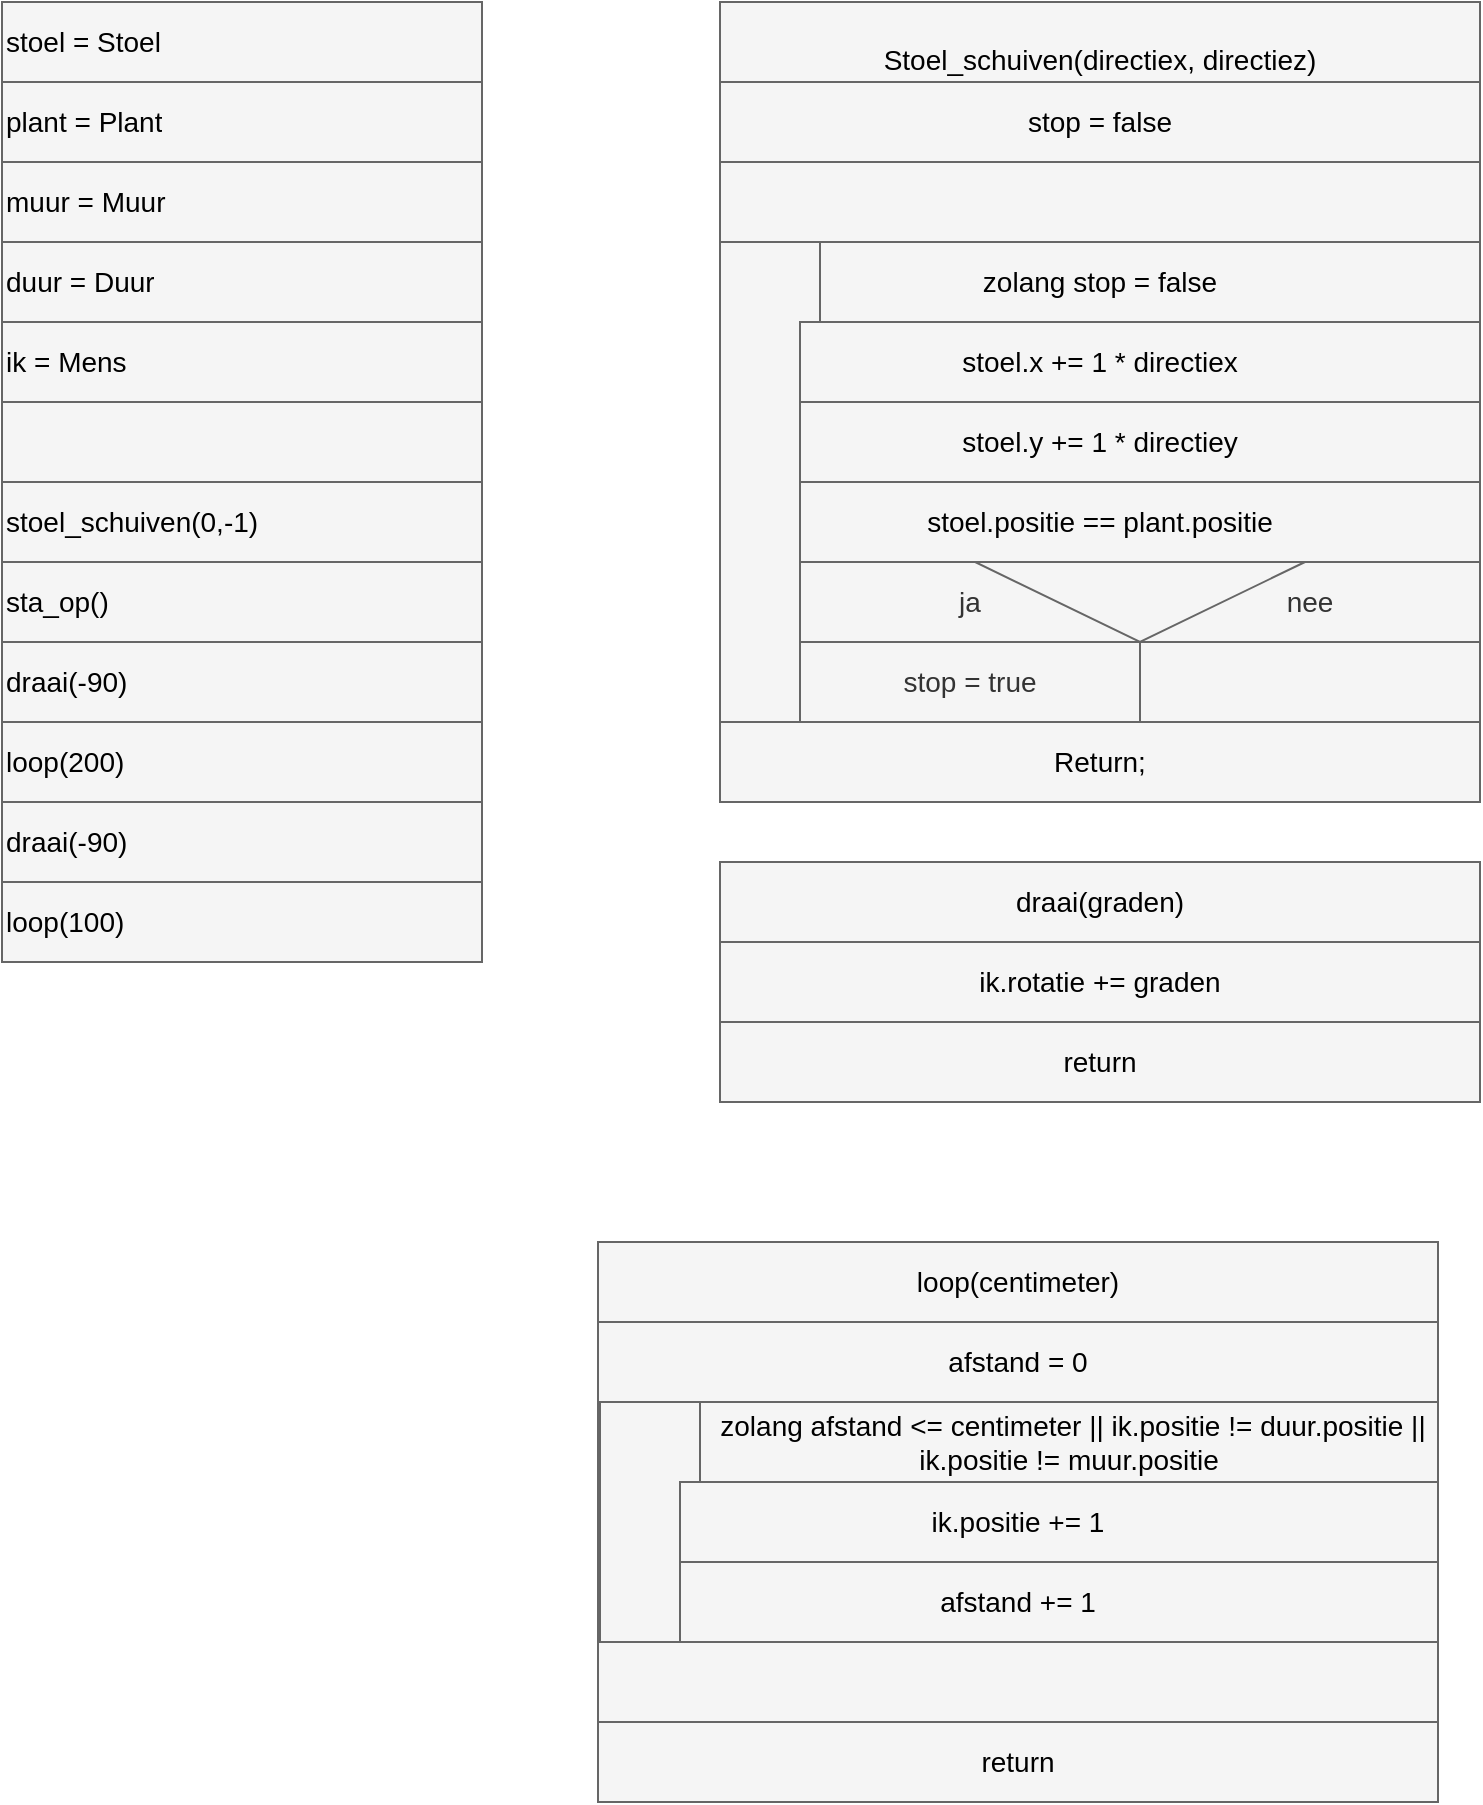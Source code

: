 <mxfile>
    <diagram id="blOjhu53w0hNtLSzFx8I" name="Page-1">
        <mxGraphModel dx="1130" dy="802" grid="1" gridSize="10" guides="1" tooltips="1" connect="1" arrows="1" fold="1" page="1" pageScale="1" pageWidth="850" pageHeight="1100" math="0" shadow="0">
            <root>
                <mxCell id="0"/>
                <mxCell id="1" parent="0"/>
                <mxCell id="7" value="" style="shape=table;startSize=0;container=1;collapsible=0;childLayout=tableLayout;fillColor=#f5f5f5;strokeColor=#666666;fontColor=#000000;fontSize=14;" vertex="1" parent="1">
                    <mxGeometry x="31" y="30" width="240" height="480" as="geometry"/>
                </mxCell>
                <mxCell id="8" value="" style="shape=tableRow;horizontal=0;startSize=0;swimlaneHead=0;swimlaneBody=0;top=0;left=0;bottom=0;right=0;collapsible=0;dropTarget=0;fillColor=none;points=[[0,0.5],[1,0.5]];portConstraint=eastwest;fontColor=#000000;fontSize=14;align=left;" vertex="1" parent="7">
                    <mxGeometry width="240" height="40" as="geometry"/>
                </mxCell>
                <mxCell id="9" value="stoel = Stoel" style="shape=partialRectangle;html=1;whiteSpace=wrap;connectable=0;overflow=hidden;fillColor=none;top=0;left=0;bottom=0;right=0;pointerEvents=1;fontColor=#000000;fontSize=14;align=left;" vertex="1" parent="8">
                    <mxGeometry width="240" height="40" as="geometry">
                        <mxRectangle width="240" height="40" as="alternateBounds"/>
                    </mxGeometry>
                </mxCell>
                <mxCell id="10" value="" style="shape=tableRow;horizontal=0;startSize=0;swimlaneHead=0;swimlaneBody=0;top=0;left=0;bottom=0;right=0;collapsible=0;dropTarget=0;fillColor=none;points=[[0,0.5],[1,0.5]];portConstraint=eastwest;fontColor=#000000;fontSize=14;align=left;" vertex="1" parent="7">
                    <mxGeometry y="40" width="240" height="40" as="geometry"/>
                </mxCell>
                <mxCell id="11" value="plant = Plant" style="shape=partialRectangle;html=1;whiteSpace=wrap;connectable=0;overflow=hidden;fillColor=none;top=0;left=0;bottom=0;right=0;pointerEvents=1;fontColor=#000000;fontSize=14;align=left;" vertex="1" parent="10">
                    <mxGeometry width="240" height="40" as="geometry">
                        <mxRectangle width="240" height="40" as="alternateBounds"/>
                    </mxGeometry>
                </mxCell>
                <mxCell id="185" style="shape=tableRow;horizontal=0;startSize=0;swimlaneHead=0;swimlaneBody=0;top=0;left=0;bottom=0;right=0;collapsible=0;dropTarget=0;fillColor=none;points=[[0,0.5],[1,0.5]];portConstraint=eastwest;fontColor=#000000;fontSize=14;align=left;" vertex="1" parent="7">
                    <mxGeometry y="80" width="240" height="40" as="geometry"/>
                </mxCell>
                <mxCell id="186" value="muur = Muur" style="shape=partialRectangle;html=1;whiteSpace=wrap;connectable=0;overflow=hidden;fillColor=none;top=0;left=0;bottom=0;right=0;pointerEvents=1;fontColor=#000000;fontSize=14;align=left;" vertex="1" parent="185">
                    <mxGeometry width="240" height="40" as="geometry">
                        <mxRectangle width="240" height="40" as="alternateBounds"/>
                    </mxGeometry>
                </mxCell>
                <mxCell id="183" style="shape=tableRow;horizontal=0;startSize=0;swimlaneHead=0;swimlaneBody=0;top=0;left=0;bottom=0;right=0;collapsible=0;dropTarget=0;fillColor=none;points=[[0,0.5],[1,0.5]];portConstraint=eastwest;fontColor=#000000;fontSize=14;align=left;" vertex="1" parent="7">
                    <mxGeometry y="120" width="240" height="40" as="geometry"/>
                </mxCell>
                <mxCell id="184" value="duur = Duur" style="shape=partialRectangle;html=1;whiteSpace=wrap;connectable=0;overflow=hidden;fillColor=none;top=0;left=0;bottom=0;right=0;pointerEvents=1;fontColor=#000000;fontSize=14;align=left;" vertex="1" parent="183">
                    <mxGeometry width="240" height="40" as="geometry">
                        <mxRectangle width="240" height="40" as="alternateBounds"/>
                    </mxGeometry>
                </mxCell>
                <mxCell id="12" value="" style="shape=tableRow;horizontal=0;startSize=0;swimlaneHead=0;swimlaneBody=0;top=0;left=0;bottom=0;right=0;collapsible=0;dropTarget=0;fillColor=none;points=[[0,0.5],[1,0.5]];portConstraint=eastwest;fontColor=#000000;fontSize=14;align=left;" vertex="1" parent="7">
                    <mxGeometry y="160" width="240" height="40" as="geometry"/>
                </mxCell>
                <mxCell id="13" value="ik = Mens" style="shape=partialRectangle;html=1;whiteSpace=wrap;connectable=0;overflow=hidden;fillColor=none;top=0;left=0;bottom=0;right=0;pointerEvents=1;fontColor=#000000;fontSize=14;align=left;" vertex="1" parent="12">
                    <mxGeometry width="240" height="40" as="geometry">
                        <mxRectangle width="240" height="40" as="alternateBounds"/>
                    </mxGeometry>
                </mxCell>
                <mxCell id="14" value="" style="shape=tableRow;horizontal=0;startSize=0;swimlaneHead=0;swimlaneBody=0;top=0;left=0;bottom=0;right=0;collapsible=0;dropTarget=0;fillColor=none;points=[[0,0.5],[1,0.5]];portConstraint=eastwest;fontColor=#000000;fontSize=14;align=left;" vertex="1" parent="7">
                    <mxGeometry y="200" width="240" height="40" as="geometry"/>
                </mxCell>
                <mxCell id="15" value="" style="shape=partialRectangle;html=1;whiteSpace=wrap;connectable=0;overflow=hidden;fillColor=none;top=0;left=0;bottom=0;right=0;pointerEvents=1;fontColor=#000000;fontSize=14;align=left;" vertex="1" parent="14">
                    <mxGeometry width="240" height="40" as="geometry">
                        <mxRectangle width="240" height="40" as="alternateBounds"/>
                    </mxGeometry>
                </mxCell>
                <mxCell id="16" value="" style="shape=tableRow;horizontal=0;startSize=0;swimlaneHead=0;swimlaneBody=0;top=0;left=0;bottom=0;right=0;collapsible=0;dropTarget=0;fillColor=none;points=[[0,0.5],[1,0.5]];portConstraint=eastwest;fontColor=#000000;fontSize=14;align=left;" vertex="1" parent="7">
                    <mxGeometry y="240" width="240" height="40" as="geometry"/>
                </mxCell>
                <mxCell id="17" value="stoel_schuiven(0,-1)" style="shape=partialRectangle;html=1;whiteSpace=wrap;connectable=0;overflow=hidden;fillColor=none;top=0;left=0;bottom=0;right=0;pointerEvents=1;fontColor=#000000;fontSize=14;align=left;" vertex="1" parent="16">
                    <mxGeometry width="240" height="40" as="geometry">
                        <mxRectangle width="240" height="40" as="alternateBounds"/>
                    </mxGeometry>
                </mxCell>
                <mxCell id="18" value="" style="shape=tableRow;horizontal=0;startSize=0;swimlaneHead=0;swimlaneBody=0;top=0;left=0;bottom=0;right=0;collapsible=0;dropTarget=0;fillColor=none;points=[[0,0.5],[1,0.5]];portConstraint=eastwest;fontColor=#000000;fontSize=14;align=left;" vertex="1" parent="7">
                    <mxGeometry y="280" width="240" height="40" as="geometry"/>
                </mxCell>
                <mxCell id="19" value="sta_op()" style="shape=partialRectangle;html=1;whiteSpace=wrap;connectable=0;overflow=hidden;fillColor=none;top=0;left=0;bottom=0;right=0;pointerEvents=1;fontColor=#000000;fontSize=14;align=left;" vertex="1" parent="18">
                    <mxGeometry width="240" height="40" as="geometry">
                        <mxRectangle width="240" height="40" as="alternateBounds"/>
                    </mxGeometry>
                </mxCell>
                <mxCell id="133" style="shape=tableRow;horizontal=0;startSize=0;swimlaneHead=0;swimlaneBody=0;top=0;left=0;bottom=0;right=0;collapsible=0;dropTarget=0;fillColor=none;points=[[0,0.5],[1,0.5]];portConstraint=eastwest;fontColor=#000000;fontSize=14;align=left;" vertex="1" parent="7">
                    <mxGeometry y="320" width="240" height="40" as="geometry"/>
                </mxCell>
                <mxCell id="134" value="draai(-90)" style="shape=partialRectangle;html=1;whiteSpace=wrap;connectable=0;overflow=hidden;fillColor=none;top=0;left=0;bottom=0;right=0;pointerEvents=1;fontColor=#000000;fontSize=14;align=left;" vertex="1" parent="133">
                    <mxGeometry width="240" height="40" as="geometry">
                        <mxRectangle width="240" height="40" as="alternateBounds"/>
                    </mxGeometry>
                </mxCell>
                <mxCell id="131" style="shape=tableRow;horizontal=0;startSize=0;swimlaneHead=0;swimlaneBody=0;top=0;left=0;bottom=0;right=0;collapsible=0;dropTarget=0;fillColor=none;points=[[0,0.5],[1,0.5]];portConstraint=eastwest;fontColor=#000000;fontSize=14;align=left;" vertex="1" parent="7">
                    <mxGeometry y="360" width="240" height="40" as="geometry"/>
                </mxCell>
                <mxCell id="132" value="loop(200)" style="shape=partialRectangle;html=1;whiteSpace=wrap;connectable=0;overflow=hidden;fillColor=none;top=0;left=0;bottom=0;right=0;pointerEvents=1;fontColor=#000000;fontSize=14;align=left;" vertex="1" parent="131">
                    <mxGeometry width="240" height="40" as="geometry">
                        <mxRectangle width="240" height="40" as="alternateBounds"/>
                    </mxGeometry>
                </mxCell>
                <mxCell id="137" style="shape=tableRow;horizontal=0;startSize=0;swimlaneHead=0;swimlaneBody=0;top=0;left=0;bottom=0;right=0;collapsible=0;dropTarget=0;fillColor=none;points=[[0,0.5],[1,0.5]];portConstraint=eastwest;fontColor=#000000;fontSize=14;align=left;" vertex="1" parent="7">
                    <mxGeometry y="400" width="240" height="40" as="geometry"/>
                </mxCell>
                <mxCell id="138" value="draai(-90)" style="shape=partialRectangle;html=1;whiteSpace=wrap;connectable=0;overflow=hidden;fillColor=none;top=0;left=0;bottom=0;right=0;pointerEvents=1;fontColor=#000000;fontSize=14;align=left;" vertex="1" parent="137">
                    <mxGeometry width="240" height="40" as="geometry">
                        <mxRectangle width="240" height="40" as="alternateBounds"/>
                    </mxGeometry>
                </mxCell>
                <mxCell id="135" style="shape=tableRow;horizontal=0;startSize=0;swimlaneHead=0;swimlaneBody=0;top=0;left=0;bottom=0;right=0;collapsible=0;dropTarget=0;fillColor=none;points=[[0,0.5],[1,0.5]];portConstraint=eastwest;fontColor=#000000;fontSize=14;align=left;" vertex="1" parent="7">
                    <mxGeometry y="440" width="240" height="40" as="geometry"/>
                </mxCell>
                <mxCell id="136" value="loop(100)" style="shape=partialRectangle;html=1;whiteSpace=wrap;connectable=0;overflow=hidden;fillColor=none;top=0;left=0;bottom=0;right=0;pointerEvents=1;fontColor=#000000;fontSize=14;align=left;" vertex="1" parent="135">
                    <mxGeometry width="240" height="40" as="geometry">
                        <mxRectangle width="240" height="40" as="alternateBounds"/>
                    </mxGeometry>
                </mxCell>
                <mxCell id="21" value="" style="shape=table;startSize=0;container=1;collapsible=0;childLayout=tableLayout;fillColor=#f5f5f5;strokeColor=#666666;fontColor=#000000;fontSize=14;swimlaneFillColor=none;rounded=0;" vertex="1" parent="1">
                    <mxGeometry x="390" y="30" width="380" height="400" as="geometry"/>
                </mxCell>
                <mxCell id="139" style="shape=tableRow;horizontal=0;startSize=0;swimlaneHead=0;swimlaneBody=0;top=0;left=0;bottom=0;right=0;collapsible=0;dropTarget=0;fillColor=none;points=[[0,0.5],[1,0.5]];portConstraint=eastwest;fontColor=#000000;fontSize=14;align=center;" vertex="1" parent="21">
                    <mxGeometry width="380" height="40" as="geometry"/>
                </mxCell>
                <mxCell id="140" value="&lt;br&gt;&lt;span style=&quot;&quot;&gt;Stoel_schuiven(directiex, directiez)&lt;/span&gt;" style="shape=partialRectangle;html=1;whiteSpace=wrap;connectable=0;overflow=hidden;fillColor=none;top=0;left=0;bottom=0;right=0;pointerEvents=1;fontColor=#000000;fontSize=14;" vertex="1" parent="139">
                    <mxGeometry width="380" height="40" as="geometry">
                        <mxRectangle width="380" height="40" as="alternateBounds"/>
                    </mxGeometry>
                </mxCell>
                <mxCell id="22" value="" style="shape=tableRow;horizontal=0;startSize=0;swimlaneHead=0;swimlaneBody=0;top=0;left=0;bottom=0;right=0;collapsible=0;dropTarget=0;fillColor=none;points=[[0,0.5],[1,0.5]];portConstraint=eastwest;fontColor=#000000;fontSize=14;" vertex="1" parent="21">
                    <mxGeometry y="40" width="380" height="40" as="geometry"/>
                </mxCell>
                <mxCell id="23" value="stop = false" style="shape=partialRectangle;html=1;whiteSpace=wrap;connectable=0;overflow=hidden;fillColor=none;top=0;left=0;bottom=0;right=0;pointerEvents=1;fontColor=#000000;fontSize=14;" vertex="1" parent="22">
                    <mxGeometry width="380" height="40" as="geometry">
                        <mxRectangle width="380" height="40" as="alternateBounds"/>
                    </mxGeometry>
                </mxCell>
                <mxCell id="24" value="" style="shape=tableRow;horizontal=0;startSize=0;swimlaneHead=0;swimlaneBody=0;top=0;left=0;bottom=0;right=0;collapsible=0;dropTarget=0;fillColor=none;points=[[0,0.5],[1,0.5]];portConstraint=eastwest;fontColor=#000000;fontSize=14;" vertex="1" parent="21">
                    <mxGeometry y="80" width="380" height="40" as="geometry"/>
                </mxCell>
                <mxCell id="25" value="" style="shape=partialRectangle;html=1;whiteSpace=wrap;connectable=0;overflow=hidden;fillColor=none;top=0;left=0;bottom=0;right=0;pointerEvents=1;fontColor=#000000;fontSize=14;" vertex="1" parent="24">
                    <mxGeometry width="380" height="40" as="geometry">
                        <mxRectangle width="380" height="40" as="alternateBounds"/>
                    </mxGeometry>
                </mxCell>
                <mxCell id="28" value="" style="shape=tableRow;horizontal=0;startSize=0;swimlaneHead=0;swimlaneBody=0;top=0;left=0;bottom=0;right=0;collapsible=0;dropTarget=0;fillColor=none;points=[[0,0.5],[1,0.5]];portConstraint=eastwest;fontColor=#000000;fontSize=14;" vertex="1" parent="21">
                    <mxGeometry y="120" width="380" height="40" as="geometry"/>
                </mxCell>
                <mxCell id="29" value="zolang stop = false" style="shape=partialRectangle;html=1;whiteSpace=wrap;connectable=0;overflow=hidden;fillColor=none;top=0;left=0;bottom=0;right=0;pointerEvents=1;fontColor=#000000;fontSize=14;" vertex="1" parent="28">
                    <mxGeometry width="380" height="40" as="geometry">
                        <mxRectangle width="380" height="40" as="alternateBounds"/>
                    </mxGeometry>
                </mxCell>
                <mxCell id="48" style="shape=tableRow;horizontal=0;startSize=0;swimlaneHead=0;swimlaneBody=0;top=0;left=0;bottom=0;right=0;collapsible=0;dropTarget=0;fillColor=none;points=[[0,0.5],[1,0.5]];portConstraint=eastwest;fontColor=#000000;fontSize=14;" vertex="1" parent="21">
                    <mxGeometry y="160" width="380" height="40" as="geometry"/>
                </mxCell>
                <mxCell id="49" value="stoel.x += 1 * directiex" style="shape=partialRectangle;html=1;whiteSpace=wrap;connectable=0;overflow=hidden;fillColor=none;top=0;left=0;bottom=0;right=0;pointerEvents=1;fontColor=#000000;fontSize=14;" vertex="1" parent="48">
                    <mxGeometry width="380" height="40" as="geometry">
                        <mxRectangle width="380" height="40" as="alternateBounds"/>
                    </mxGeometry>
                </mxCell>
                <mxCell id="30" value="" style="shape=tableRow;horizontal=0;startSize=0;swimlaneHead=0;swimlaneBody=0;top=0;left=0;bottom=0;right=0;collapsible=0;dropTarget=0;fillColor=none;points=[[0,0.5],[1,0.5]];portConstraint=eastwest;fontColor=#000000;fontSize=14;" vertex="1" parent="21">
                    <mxGeometry y="200" width="380" height="40" as="geometry"/>
                </mxCell>
                <mxCell id="31" value="stoel.y += 1 * directiey" style="shape=partialRectangle;html=1;whiteSpace=wrap;connectable=0;overflow=hidden;fillColor=none;top=0;left=0;bottom=0;right=0;pointerEvents=1;fontColor=#000000;fontSize=14;" vertex="1" parent="30">
                    <mxGeometry width="380" height="40" as="geometry">
                        <mxRectangle width="380" height="40" as="alternateBounds"/>
                    </mxGeometry>
                </mxCell>
                <mxCell id="117" style="shape=tableRow;horizontal=0;startSize=0;swimlaneHead=0;swimlaneBody=0;top=0;left=0;bottom=0;right=0;collapsible=0;dropTarget=0;fillColor=none;points=[[0,0.5],[1,0.5]];portConstraint=eastwest;fontColor=#000000;fontSize=14;" vertex="1" parent="21">
                    <mxGeometry y="240" width="380" height="40" as="geometry"/>
                </mxCell>
                <mxCell id="118" value="stoel.positie == plant.positie" style="shape=partialRectangle;html=1;whiteSpace=wrap;connectable=0;overflow=hidden;fillColor=none;top=0;left=0;bottom=0;right=0;pointerEvents=1;fontColor=#000000;fontSize=14;" vertex="1" parent="117">
                    <mxGeometry width="380" height="40" as="geometry">
                        <mxRectangle width="380" height="40" as="alternateBounds"/>
                    </mxGeometry>
                </mxCell>
                <mxCell id="119" style="shape=tableRow;horizontal=0;startSize=0;swimlaneHead=0;swimlaneBody=0;top=0;left=0;bottom=0;right=0;collapsible=0;dropTarget=0;fillColor=none;points=[[0,0.5],[1,0.5]];portConstraint=eastwest;fontColor=#000000;fontSize=14;" vertex="1" parent="21">
                    <mxGeometry y="280" width="380" height="40" as="geometry"/>
                </mxCell>
                <mxCell id="120" value="" style="shape=partialRectangle;html=1;whiteSpace=wrap;connectable=0;overflow=hidden;fillColor=none;top=0;left=0;bottom=0;right=0;pointerEvents=1;fontColor=#000000;fontSize=14;align=left;" vertex="1" parent="119">
                    <mxGeometry width="380" height="40" as="geometry">
                        <mxRectangle width="380" height="40" as="alternateBounds"/>
                    </mxGeometry>
                </mxCell>
                <mxCell id="126" style="shape=tableRow;horizontal=0;startSize=0;swimlaneHead=0;swimlaneBody=0;top=0;left=0;bottom=0;right=0;collapsible=0;dropTarget=0;fillColor=none;points=[[0,0.5],[1,0.5]];portConstraint=eastwest;fontColor=#000000;fontSize=14;" vertex="1" parent="21">
                    <mxGeometry y="320" width="380" height="40" as="geometry"/>
                </mxCell>
                <mxCell id="127" style="shape=partialRectangle;html=1;whiteSpace=wrap;connectable=0;overflow=hidden;fillColor=none;top=0;left=0;bottom=0;right=0;pointerEvents=1;fontColor=#000000;fontSize=14;" vertex="1" parent="126">
                    <mxGeometry width="380" height="40" as="geometry">
                        <mxRectangle width="380" height="40" as="alternateBounds"/>
                    </mxGeometry>
                </mxCell>
                <mxCell id="32" value="" style="shape=tableRow;horizontal=0;startSize=0;swimlaneHead=0;swimlaneBody=0;top=0;left=0;bottom=0;right=0;collapsible=0;dropTarget=0;fillColor=none;points=[[0,0.5],[1,0.5]];portConstraint=eastwest;fontColor=#000000;fontSize=14;" vertex="1" parent="21">
                    <mxGeometry y="360" width="380" height="40" as="geometry"/>
                </mxCell>
                <mxCell id="33" value="Return;" style="shape=partialRectangle;html=1;whiteSpace=wrap;connectable=0;overflow=hidden;fillColor=none;top=0;left=0;bottom=0;right=0;pointerEvents=1;fontColor=#000000;fontSize=14;" vertex="1" parent="32">
                    <mxGeometry width="380" height="40" as="geometry">
                        <mxRectangle width="380" height="40" as="alternateBounds"/>
                    </mxGeometry>
                </mxCell>
                <mxCell id="124" value="ja" style="rounded=0;whiteSpace=wrap;html=1;labelBackgroundColor=none;fontSize=14;fontColor=#333333;fillColor=#f5f5f5;strokeColor=#666666;align=center;" vertex="1" parent="1">
                    <mxGeometry x="430" y="310" width="170" height="40" as="geometry"/>
                </mxCell>
                <mxCell id="114" value="" style="shape=corner;whiteSpace=wrap;html=1;rounded=0;labelBackgroundColor=#FFFFFF;fontSize=14;fontColor=#333333;fillColor=#f5f5f5;strokeColor=#666666;dx=40;dy=40;align=center;" vertex="1" parent="1">
                    <mxGeometry x="390" y="150" width="50" height="240" as="geometry"/>
                </mxCell>
                <mxCell id="125" value="nee" style="rounded=0;whiteSpace=wrap;html=1;labelBackgroundColor=none;fontSize=14;fontColor=#333333;fillColor=#f5f5f5;strokeColor=#666666;" vertex="1" parent="1">
                    <mxGeometry x="600" y="310" width="170" height="40" as="geometry"/>
                </mxCell>
                <mxCell id="123" value="" style="triangle;whiteSpace=wrap;html=1;rounded=0;labelBackgroundColor=none;fontSize=14;fontColor=#333333;fillColor=#f5f5f5;strokeColor=#666666;direction=south;" vertex="1" parent="1">
                    <mxGeometry x="517.5" y="310" width="165" height="40" as="geometry"/>
                </mxCell>
                <mxCell id="130" value="stop = true" style="rounded=0;whiteSpace=wrap;html=1;labelBackgroundColor=none;fontSize=14;fontColor=#333333;fillColor=#f5f5f5;strokeColor=#666666;align=center;" vertex="1" parent="1">
                    <mxGeometry x="430" y="350" width="170" height="40" as="geometry"/>
                </mxCell>
                <mxCell id="144" value="" style="shape=table;startSize=0;container=1;collapsible=0;childLayout=tableLayout;fillColor=#f5f5f5;strokeColor=#666666;fontColor=#000000;fontSize=14;swimlaneFillColor=none;rounded=0;spacingLeft=17;" vertex="1" parent="1">
                    <mxGeometry x="329" y="650" width="420" height="280" as="geometry"/>
                </mxCell>
                <mxCell id="145" style="shape=tableRow;horizontal=0;startSize=0;swimlaneHead=0;swimlaneBody=0;top=0;left=0;bottom=0;right=0;collapsible=0;dropTarget=0;fillColor=none;points=[[0,0.5],[1,0.5]];portConstraint=eastwest;fontColor=#000000;fontSize=14;align=center;" vertex="1" parent="144">
                    <mxGeometry width="420" height="40" as="geometry"/>
                </mxCell>
                <mxCell id="146" value="loop(centimeter)" style="shape=partialRectangle;html=1;whiteSpace=wrap;connectable=0;overflow=hidden;fillColor=none;top=0;left=0;bottom=0;right=0;pointerEvents=1;fontColor=#000000;fontSize=14;" vertex="1" parent="145">
                    <mxGeometry width="420" height="40" as="geometry">
                        <mxRectangle width="420" height="40" as="alternateBounds"/>
                    </mxGeometry>
                </mxCell>
                <mxCell id="147" value="" style="shape=tableRow;horizontal=0;startSize=0;swimlaneHead=0;swimlaneBody=0;top=0;left=0;bottom=0;right=0;collapsible=0;dropTarget=0;fillColor=none;points=[[0,0.5],[1,0.5]];portConstraint=eastwest;fontColor=#000000;fontSize=14;" vertex="1" parent="144">
                    <mxGeometry y="40" width="420" height="40" as="geometry"/>
                </mxCell>
                <mxCell id="148" value="afstand = 0" style="shape=partialRectangle;html=1;whiteSpace=wrap;connectable=0;overflow=hidden;fillColor=none;top=0;left=0;bottom=0;right=0;pointerEvents=1;fontColor=#000000;fontSize=14;" vertex="1" parent="147">
                    <mxGeometry width="420" height="40" as="geometry">
                        <mxRectangle width="420" height="40" as="alternateBounds"/>
                    </mxGeometry>
                </mxCell>
                <mxCell id="193" style="shape=tableRow;horizontal=0;startSize=0;swimlaneHead=0;swimlaneBody=0;top=0;left=0;bottom=0;right=0;collapsible=0;dropTarget=0;fillColor=none;points=[[0,0.5],[1,0.5]];portConstraint=eastwest;fontColor=#000000;fontSize=14;" vertex="1" parent="144">
                    <mxGeometry y="80" width="420" height="40" as="geometry"/>
                </mxCell>
                <mxCell id="194" value="zolang afstand &amp;lt;= centimeter || ik.positie != duur.positie || ik.positie != muur.positie&amp;nbsp;" style="shape=partialRectangle;html=1;whiteSpace=wrap;connectable=0;overflow=hidden;fillColor=none;top=0;left=0;bottom=0;right=0;pointerEvents=1;fontColor=#000000;fontSize=14;align=center;spacingLeft=55;" vertex="1" parent="193">
                    <mxGeometry width="420" height="40" as="geometry">
                        <mxRectangle width="420" height="40" as="alternateBounds"/>
                    </mxGeometry>
                </mxCell>
                <mxCell id="191" style="shape=tableRow;horizontal=0;startSize=0;swimlaneHead=0;swimlaneBody=0;top=0;left=0;bottom=0;right=0;collapsible=0;dropTarget=0;fillColor=none;points=[[0,0.5],[1,0.5]];portConstraint=eastwest;fontColor=#000000;fontSize=14;" vertex="1" parent="144">
                    <mxGeometry y="120" width="420" height="40" as="geometry"/>
                </mxCell>
                <mxCell id="192" value="ik.positie += 1" style="shape=partialRectangle;html=1;whiteSpace=wrap;connectable=0;overflow=hidden;fillColor=none;top=0;left=0;bottom=0;right=0;pointerEvents=1;fontColor=#000000;fontSize=14;" vertex="1" parent="191">
                    <mxGeometry width="420" height="40" as="geometry">
                        <mxRectangle width="420" height="40" as="alternateBounds"/>
                    </mxGeometry>
                </mxCell>
                <mxCell id="189" style="shape=tableRow;horizontal=0;startSize=0;swimlaneHead=0;swimlaneBody=0;top=0;left=0;bottom=0;right=0;collapsible=0;dropTarget=0;fillColor=none;points=[[0,0.5],[1,0.5]];portConstraint=eastwest;fontColor=#000000;fontSize=14;" vertex="1" parent="144">
                    <mxGeometry y="160" width="420" height="40" as="geometry"/>
                </mxCell>
                <mxCell id="190" value="afstand += 1" style="shape=partialRectangle;html=1;whiteSpace=wrap;connectable=0;overflow=hidden;fillColor=none;top=0;left=0;bottom=0;right=0;pointerEvents=1;fontColor=#000000;fontSize=14;" vertex="1" parent="189">
                    <mxGeometry width="420" height="40" as="geometry">
                        <mxRectangle width="420" height="40" as="alternateBounds"/>
                    </mxGeometry>
                </mxCell>
                <mxCell id="187" style="shape=tableRow;horizontal=0;startSize=0;swimlaneHead=0;swimlaneBody=0;top=0;left=0;bottom=0;right=0;collapsible=0;dropTarget=0;fillColor=none;points=[[0,0.5],[1,0.5]];portConstraint=eastwest;fontColor=#000000;fontSize=14;" vertex="1" parent="144">
                    <mxGeometry y="200" width="420" height="40" as="geometry"/>
                </mxCell>
                <mxCell id="188" style="shape=partialRectangle;html=1;whiteSpace=wrap;connectable=0;overflow=hidden;fillColor=none;top=0;left=0;bottom=0;right=0;pointerEvents=1;fontColor=#000000;fontSize=14;" vertex="1" parent="187">
                    <mxGeometry width="420" height="40" as="geometry">
                        <mxRectangle width="420" height="40" as="alternateBounds"/>
                    </mxGeometry>
                </mxCell>
                <mxCell id="155" value="" style="shape=tableRow;horizontal=0;startSize=0;swimlaneHead=0;swimlaneBody=0;top=0;left=0;bottom=0;right=0;collapsible=0;dropTarget=0;fillColor=none;points=[[0,0.5],[1,0.5]];portConstraint=eastwest;fontColor=#000000;fontSize=14;" vertex="1" parent="144">
                    <mxGeometry y="240" width="420" height="40" as="geometry"/>
                </mxCell>
                <mxCell id="156" value="return" style="shape=partialRectangle;html=1;whiteSpace=wrap;connectable=0;overflow=hidden;fillColor=none;top=0;left=0;bottom=0;right=0;pointerEvents=1;fontColor=#000000;fontSize=14;" vertex="1" parent="155">
                    <mxGeometry width="420" height="40" as="geometry">
                        <mxRectangle width="420" height="40" as="alternateBounds"/>
                    </mxGeometry>
                </mxCell>
                <mxCell id="176" value="" style="shape=table;startSize=0;container=1;collapsible=0;childLayout=tableLayout;fillColor=#f5f5f5;strokeColor=#666666;fontColor=#000000;fontSize=14;swimlaneFillColor=none;rounded=0;" vertex="1" parent="1">
                    <mxGeometry x="390" y="460" width="380" height="120" as="geometry"/>
                </mxCell>
                <mxCell id="177" style="shape=tableRow;horizontal=0;startSize=0;swimlaneHead=0;swimlaneBody=0;top=0;left=0;bottom=0;right=0;collapsible=0;dropTarget=0;fillColor=none;points=[[0,0.5],[1,0.5]];portConstraint=eastwest;fontColor=#000000;fontSize=14;align=center;" vertex="1" parent="176">
                    <mxGeometry width="380" height="40" as="geometry"/>
                </mxCell>
                <mxCell id="178" value="draai(graden)" style="shape=partialRectangle;html=1;whiteSpace=wrap;connectable=0;overflow=hidden;fillColor=none;top=0;left=0;bottom=0;right=0;pointerEvents=1;fontColor=#000000;fontSize=14;" vertex="1" parent="177">
                    <mxGeometry width="380" height="40" as="geometry">
                        <mxRectangle width="380" height="40" as="alternateBounds"/>
                    </mxGeometry>
                </mxCell>
                <mxCell id="179" value="" style="shape=tableRow;horizontal=0;startSize=0;swimlaneHead=0;swimlaneBody=0;top=0;left=0;bottom=0;right=0;collapsible=0;dropTarget=0;fillColor=none;points=[[0,0.5],[1,0.5]];portConstraint=eastwest;fontColor=#000000;fontSize=14;" vertex="1" parent="176">
                    <mxGeometry y="40" width="380" height="40" as="geometry"/>
                </mxCell>
                <mxCell id="180" value="ik.rotatie += graden" style="shape=partialRectangle;html=1;whiteSpace=wrap;connectable=0;overflow=hidden;fillColor=none;top=0;left=0;bottom=0;right=0;pointerEvents=1;fontColor=#000000;fontSize=14;" vertex="1" parent="179">
                    <mxGeometry width="380" height="40" as="geometry">
                        <mxRectangle width="380" height="40" as="alternateBounds"/>
                    </mxGeometry>
                </mxCell>
                <mxCell id="181" value="" style="shape=tableRow;horizontal=0;startSize=0;swimlaneHead=0;swimlaneBody=0;top=0;left=0;bottom=0;right=0;collapsible=0;dropTarget=0;fillColor=none;points=[[0,0.5],[1,0.5]];portConstraint=eastwest;fontColor=#000000;fontSize=14;" vertex="1" parent="176">
                    <mxGeometry y="80" width="380" height="40" as="geometry"/>
                </mxCell>
                <mxCell id="182" value="return" style="shape=partialRectangle;html=1;whiteSpace=wrap;connectable=0;overflow=hidden;fillColor=none;top=0;left=0;bottom=0;right=0;pointerEvents=1;fontColor=#000000;fontSize=14;" vertex="1" parent="181">
                    <mxGeometry width="380" height="40" as="geometry">
                        <mxRectangle width="380" height="40" as="alternateBounds"/>
                    </mxGeometry>
                </mxCell>
                <mxCell id="195" value="" style="shape=corner;whiteSpace=wrap;html=1;rounded=0;labelBackgroundColor=#FFFFFF;fontSize=14;fontColor=#333333;fillColor=#f5f5f5;strokeColor=#666666;dx=40;dy=40;align=center;" vertex="1" parent="1">
                    <mxGeometry x="330" y="730" width="50" height="120" as="geometry"/>
                </mxCell>
            </root>
        </mxGraphModel>
    </diagram>
</mxfile>